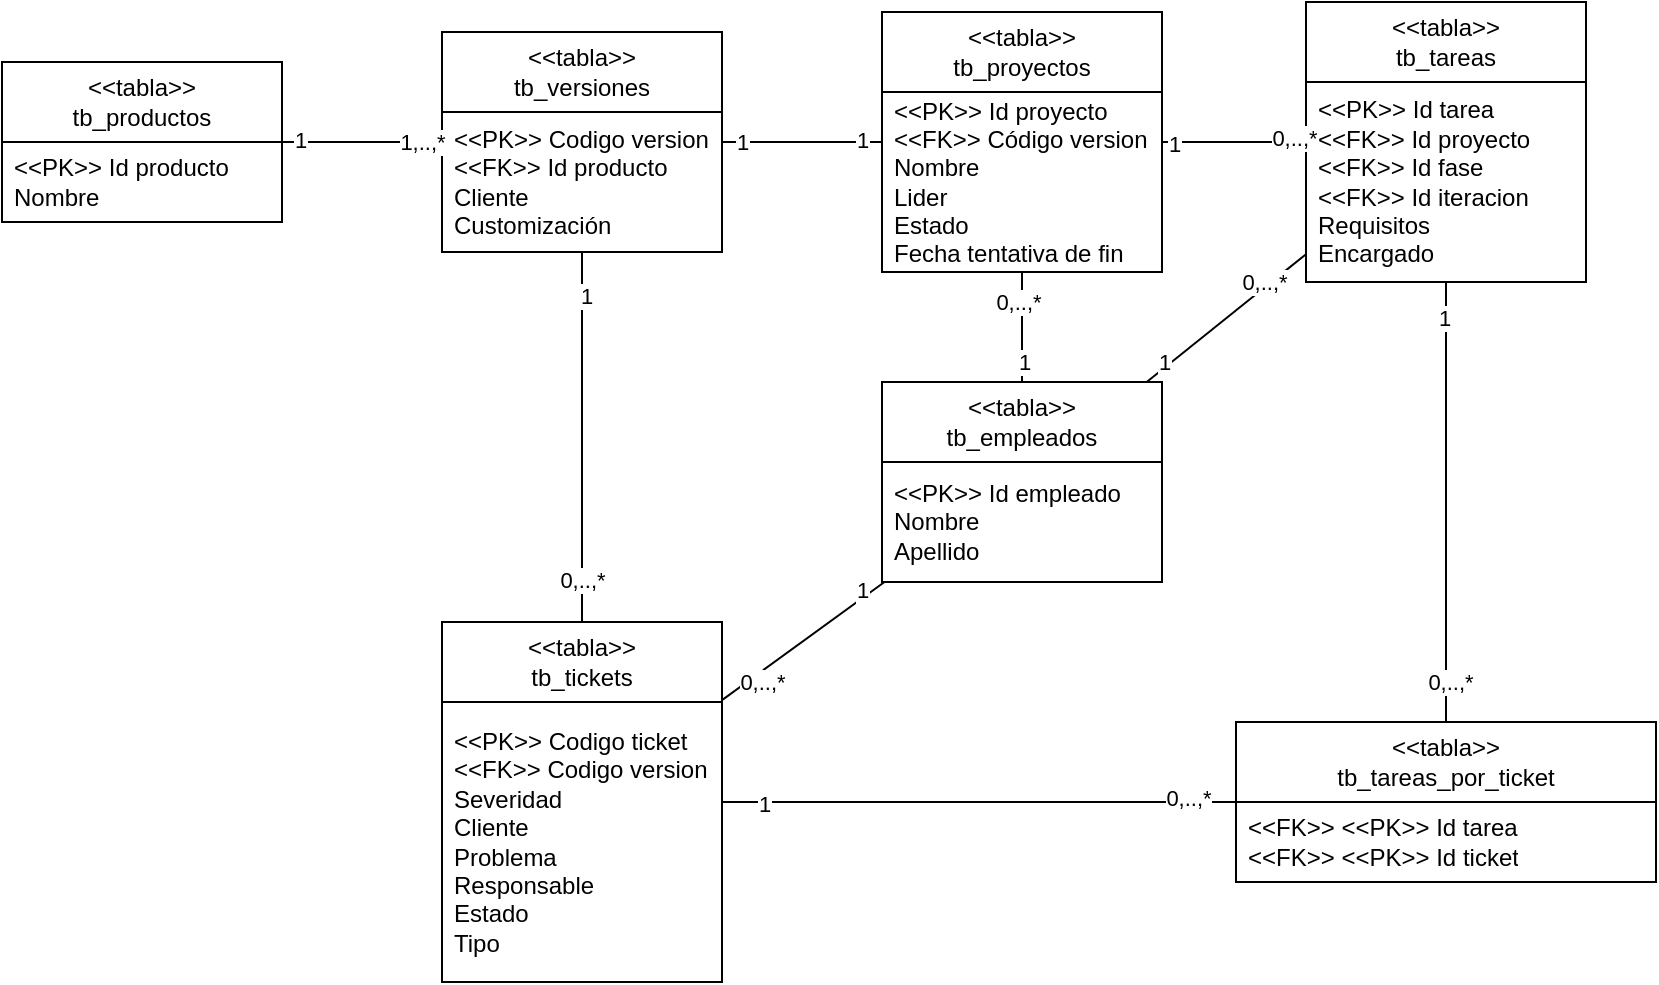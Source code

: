 <mxfile version="24.6.2" type="google">
  <diagram name="Página-1" id="tdxEChnG7AtmgaWYV7cv">
    <mxGraphModel grid="1" page="1" gridSize="10" guides="1" tooltips="1" connect="1" arrows="1" fold="1" pageScale="1" pageWidth="827" pageHeight="1169" math="0" shadow="0">
      <root>
        <mxCell id="0" />
        <mxCell id="1" parent="0" />
        <mxCell id="dxXxfJvubs9JJy8PVBTa-1" value="&lt;span style=&quot;text-wrap: nowrap;&quot;&gt;&amp;lt;&amp;lt;tabla&amp;gt;&amp;gt;&lt;/span&gt;&lt;br style=&quot;text-wrap: nowrap; padding: 0px; margin: 0px;&quot;&gt;&lt;span style=&quot;text-wrap: nowrap;&quot;&gt;tb_proyectos&lt;/span&gt;" style="swimlane;fontStyle=0;childLayout=stackLayout;horizontal=1;startSize=40;horizontalStack=0;resizeParent=1;resizeParentMax=0;resizeLast=0;collapsible=1;marginBottom=0;whiteSpace=wrap;html=1;" vertex="1" parent="1">
          <mxGeometry x="440" y="115" width="140" height="130" as="geometry" />
        </mxCell>
        <mxCell id="dxXxfJvubs9JJy8PVBTa-2" value="&lt;div&gt;&lt;span style=&quot;text-wrap: nowrap; background-color: initial;&quot;&gt;&amp;lt;&amp;lt;PK&amp;gt;&amp;gt;&lt;/span&gt;&lt;span style=&quot;text-wrap: nowrap; background-color: initial;&quot;&gt;&amp;nbsp;&lt;/span&gt;Id proyecto&lt;/div&gt;&lt;div&gt;&lt;span style=&quot;text-wrap: nowrap;&quot;&gt;&amp;lt;&amp;lt;FK&amp;gt;&amp;gt; Código version&lt;/span&gt;&lt;br&gt;&lt;/div&gt;&lt;div&gt;Nombre&lt;/div&gt;&lt;div&gt;Lider&lt;/div&gt;&lt;div&gt;Estado&lt;/div&gt;&lt;div&gt;Fecha tentativa de fin&lt;/div&gt;" style="text;strokeColor=none;fillColor=none;align=left;verticalAlign=middle;spacingLeft=4;spacingRight=4;overflow=hidden;points=[[0,0.5],[1,0.5]];portConstraint=eastwest;rotatable=0;whiteSpace=wrap;html=1;" vertex="1" parent="dxXxfJvubs9JJy8PVBTa-1">
          <mxGeometry y="40" width="140" height="90" as="geometry" />
        </mxCell>
        <mxCell id="dxXxfJvubs9JJy8PVBTa-7" value="&lt;span style=&quot;text-wrap: nowrap;&quot;&gt;&amp;lt;&amp;lt;tabla&amp;gt;&amp;gt;&lt;/span&gt;&lt;br style=&quot;text-wrap: nowrap; padding: 0px; margin: 0px;&quot;&gt;&lt;span style=&quot;text-wrap: nowrap;&quot;&gt;tb_tareas&lt;/span&gt;" style="swimlane;fontStyle=0;childLayout=stackLayout;horizontal=1;startSize=40;horizontalStack=0;resizeParent=1;resizeParentMax=0;resizeLast=0;collapsible=1;marginBottom=0;whiteSpace=wrap;html=1;" vertex="1" parent="1">
          <mxGeometry x="652" y="110" width="140" height="140" as="geometry" />
        </mxCell>
        <mxCell id="dxXxfJvubs9JJy8PVBTa-8" value="&lt;div&gt;&lt;span style=&quot;text-wrap: nowrap; background-color: initial;&quot;&gt;&amp;lt;&amp;lt;PK&amp;gt;&amp;gt;&lt;/span&gt;&lt;span style=&quot;text-wrap: nowrap; background-color: initial;&quot;&gt;&amp;nbsp;Id tarea&lt;/span&gt;&lt;br&gt;&lt;/div&gt;&lt;div&gt;&lt;span style=&quot;text-wrap: nowrap; background-color: initial;&quot;&gt;&amp;lt;&amp;lt;FK&amp;gt;&amp;gt;&lt;/span&gt;&lt;span style=&quot;text-wrap: nowrap; background-color: initial;&quot;&gt;&amp;nbsp;Id proyecto&lt;/span&gt;&lt;span style=&quot;text-wrap: nowrap; background-color: initial;&quot;&gt;&lt;br&gt;&lt;/span&gt;&lt;/div&gt;&lt;div&gt;&lt;span style=&quot;text-wrap: nowrap; background-color: initial;&quot;&gt;&amp;lt;&amp;lt;FK&amp;gt;&amp;gt;&lt;/span&gt;&lt;span style=&quot;text-wrap: nowrap; background-color: initial;&quot;&gt;&amp;nbsp;Id fase&lt;/span&gt;&lt;span style=&quot;text-wrap: nowrap; background-color: initial;&quot;&gt;&lt;br&gt;&lt;/span&gt;&lt;/div&gt;&lt;div&gt;&lt;span style=&quot;text-wrap: nowrap; background-color: initial;&quot;&gt;&amp;lt;&amp;lt;FK&amp;gt;&amp;gt;&lt;/span&gt;&lt;span style=&quot;text-wrap: nowrap; background-color: initial;&quot;&gt;&amp;nbsp;Id iteracion&lt;/span&gt;&lt;br&gt;&lt;/div&gt;Requisitos&lt;div&gt;Encargado&lt;/div&gt;" style="text;strokeColor=none;fillColor=none;align=left;verticalAlign=middle;spacingLeft=4;spacingRight=4;overflow=hidden;points=[[0,0.5],[1,0.5]];portConstraint=eastwest;rotatable=0;whiteSpace=wrap;html=1;" vertex="1" parent="dxXxfJvubs9JJy8PVBTa-7">
          <mxGeometry y="40" width="140" height="100" as="geometry" />
        </mxCell>
        <mxCell id="dxXxfJvubs9JJy8PVBTa-15" value="" style="endArrow=none;html=1;rounded=0;" edge="1" parent="1" source="dxXxfJvubs9JJy8PVBTa-7" target="dxXxfJvubs9JJy8PVBTa-1">
          <mxGeometry width="50" height="50" relative="1" as="geometry">
            <mxPoint x="636" y="179" as="sourcePoint" />
            <mxPoint x="564" y="180" as="targetPoint" />
          </mxGeometry>
        </mxCell>
        <mxCell id="dxXxfJvubs9JJy8PVBTa-16" value="0,..,*" style="edgeLabel;html=1;align=center;verticalAlign=middle;resizable=0;points=[];" connectable="0" vertex="1" parent="dxXxfJvubs9JJy8PVBTa-15">
          <mxGeometry x="-0.814" y="-2" relative="1" as="geometry">
            <mxPoint as="offset" />
          </mxGeometry>
        </mxCell>
        <mxCell id="dxXxfJvubs9JJy8PVBTa-17" value="1" style="edgeLabel;html=1;align=center;verticalAlign=middle;resizable=0;points=[];" connectable="0" vertex="1" parent="dxXxfJvubs9JJy8PVBTa-15">
          <mxGeometry x="0.84" y="1" relative="1" as="geometry">
            <mxPoint as="offset" />
          </mxGeometry>
        </mxCell>
        <mxCell id="dxXxfJvubs9JJy8PVBTa-21" value="&lt;span style=&quot;text-wrap: nowrap;&quot;&gt;&amp;lt;&amp;lt;tabla&amp;gt;&amp;gt;&lt;/span&gt;&lt;br style=&quot;text-wrap: nowrap; padding: 0px; margin: 0px;&quot;&gt;&lt;span style=&quot;text-wrap: nowrap;&quot;&gt;tb_tickets&lt;/span&gt;" style="swimlane;fontStyle=0;childLayout=stackLayout;horizontal=1;startSize=40;horizontalStack=0;resizeParent=1;resizeParentMax=0;resizeLast=0;collapsible=1;marginBottom=0;whiteSpace=wrap;html=1;" vertex="1" parent="1">
          <mxGeometry x="220" y="420" width="140" height="180" as="geometry" />
        </mxCell>
        <mxCell id="dxXxfJvubs9JJy8PVBTa-22" value="&lt;span style=&quot;text-wrap: nowrap;&quot;&gt;&amp;lt;&amp;lt;PK&amp;gt;&amp;gt;&amp;nbsp;&lt;/span&gt;Codigo ticket&lt;div&gt;&lt;span style=&quot;text-wrap: nowrap;&quot;&gt;&amp;lt;&amp;lt;FK&amp;gt;&amp;gt; Codigo version&lt;/span&gt;&lt;br&gt;&lt;div&gt;Severidad&lt;/div&gt;&lt;div&gt;&lt;span style=&quot;background-color: initial;&quot;&gt;Cliente&lt;/span&gt;&lt;/div&gt;&lt;div&gt;Problema&lt;/div&gt;&lt;div&gt;Responsable&lt;/div&gt;&lt;/div&gt;&lt;div&gt;Estado&lt;/div&gt;&lt;div&gt;Tipo&lt;/div&gt;" style="text;strokeColor=none;fillColor=none;align=left;verticalAlign=middle;spacingLeft=4;spacingRight=4;overflow=hidden;points=[[0,0.5],[1,0.5]];portConstraint=eastwest;rotatable=0;whiteSpace=wrap;html=1;" vertex="1" parent="dxXxfJvubs9JJy8PVBTa-21">
          <mxGeometry y="40" width="140" height="140" as="geometry" />
        </mxCell>
        <mxCell id="dxXxfJvubs9JJy8PVBTa-25" value="&lt;span style=&quot;text-wrap: nowrap;&quot;&gt;&amp;lt;&amp;lt;tabla&amp;gt;&amp;gt;&lt;/span&gt;&lt;br style=&quot;text-wrap: nowrap; padding: 0px; margin: 0px;&quot;&gt;&lt;span style=&quot;text-wrap: nowrap;&quot;&gt;tb_versiones&lt;/span&gt;" style="swimlane;fontStyle=0;childLayout=stackLayout;horizontal=1;startSize=40;horizontalStack=0;resizeParent=1;resizeParentMax=0;resizeLast=0;collapsible=1;marginBottom=0;whiteSpace=wrap;html=1;" vertex="1" parent="1">
          <mxGeometry x="220" y="125" width="140" height="110" as="geometry" />
        </mxCell>
        <mxCell id="dxXxfJvubs9JJy8PVBTa-26" value="&lt;div&gt;&lt;span style=&quot;text-wrap: nowrap; background-color: initial;&quot;&gt;&amp;lt;&amp;lt;PK&amp;gt;&amp;gt;&lt;/span&gt;&lt;span style=&quot;text-wrap: nowrap; background-color: initial;&quot;&gt;&amp;nbsp;&lt;/span&gt;Codigo version&lt;/div&gt;&lt;div&gt;&lt;span style=&quot;text-wrap: nowrap;&quot;&gt;&amp;lt;&amp;lt;FK&amp;gt;&amp;gt; Id producto&lt;/span&gt;&lt;br&gt;&lt;/div&gt;Cliente&lt;div&gt;Customización&lt;/div&gt;" style="text;strokeColor=none;fillColor=none;align=left;verticalAlign=middle;spacingLeft=4;spacingRight=4;overflow=hidden;points=[[0,0.5],[1,0.5]];portConstraint=eastwest;rotatable=0;whiteSpace=wrap;html=1;" vertex="1" parent="dxXxfJvubs9JJy8PVBTa-25">
          <mxGeometry y="40" width="140" height="70" as="geometry" />
        </mxCell>
        <mxCell id="dxXxfJvubs9JJy8PVBTa-27" value="&lt;span style=&quot;text-wrap: nowrap;&quot;&gt;&amp;lt;&amp;lt;tabla&amp;gt;&amp;gt;&lt;/span&gt;&lt;br style=&quot;padding: 0px; margin: 0px; text-wrap: nowrap;&quot;&gt;&lt;span style=&quot;text-wrap: nowrap;&quot;&gt;tb_productos&lt;/span&gt;" style="swimlane;fontStyle=0;childLayout=stackLayout;horizontal=1;startSize=40;horizontalStack=0;resizeParent=1;resizeParentMax=0;resizeLast=0;collapsible=1;marginBottom=0;whiteSpace=wrap;html=1;" vertex="1" parent="1">
          <mxGeometry y="140" width="140" height="80" as="geometry" />
        </mxCell>
        <mxCell id="dxXxfJvubs9JJy8PVBTa-28" value="&lt;div&gt;&lt;span style=&quot;text-wrap: nowrap;&quot;&gt;&amp;lt;&amp;lt;PK&amp;gt;&amp;gt; Id producto&lt;/span&gt;&lt;br&gt;&lt;/div&gt;Nombre" style="text;strokeColor=none;fillColor=none;align=left;verticalAlign=middle;spacingLeft=4;spacingRight=4;overflow=hidden;points=[[0,0.5],[1,0.5]];portConstraint=eastwest;rotatable=0;whiteSpace=wrap;html=1;" vertex="1" parent="dxXxfJvubs9JJy8PVBTa-27">
          <mxGeometry y="40" width="140" height="40" as="geometry" />
        </mxCell>
        <mxCell id="dxXxfJvubs9JJy8PVBTa-29" value="" style="endArrow=none;html=1;rounded=0;" edge="1" parent="1" source="dxXxfJvubs9JJy8PVBTa-25" target="dxXxfJvubs9JJy8PVBTa-1">
          <mxGeometry width="50" height="50" relative="1" as="geometry">
            <mxPoint x="282" y="240" as="sourcePoint" />
            <mxPoint x="332" y="190" as="targetPoint" />
          </mxGeometry>
        </mxCell>
        <mxCell id="dxXxfJvubs9JJy8PVBTa-30" value="1" style="edgeLabel;html=1;align=center;verticalAlign=middle;resizable=0;points=[];" connectable="0" vertex="1" parent="dxXxfJvubs9JJy8PVBTa-29">
          <mxGeometry x="0.744" y="1" relative="1" as="geometry">
            <mxPoint as="offset" />
          </mxGeometry>
        </mxCell>
        <mxCell id="dxXxfJvubs9JJy8PVBTa-31" value="1" style="edgeLabel;html=1;align=center;verticalAlign=middle;resizable=0;points=[];" connectable="0" vertex="1" parent="dxXxfJvubs9JJy8PVBTa-29">
          <mxGeometry x="-0.76" relative="1" as="geometry">
            <mxPoint as="offset" />
          </mxGeometry>
        </mxCell>
        <mxCell id="dxXxfJvubs9JJy8PVBTa-32" value="" style="endArrow=none;html=1;rounded=0;" edge="1" parent="1" source="dxXxfJvubs9JJy8PVBTa-27" target="dxXxfJvubs9JJy8PVBTa-25">
          <mxGeometry width="50" height="50" relative="1" as="geometry">
            <mxPoint x="-18" y="232" as="sourcePoint" />
            <mxPoint x="99" y="230" as="targetPoint" />
          </mxGeometry>
        </mxCell>
        <mxCell id="dxXxfJvubs9JJy8PVBTa-33" value="1,..,*" style="edgeLabel;html=1;align=center;verticalAlign=middle;resizable=0;points=[];" connectable="0" vertex="1" parent="dxXxfJvubs9JJy8PVBTa-32">
          <mxGeometry x="0.734" relative="1" as="geometry">
            <mxPoint as="offset" />
          </mxGeometry>
        </mxCell>
        <mxCell id="dxXxfJvubs9JJy8PVBTa-34" value="1" style="edgeLabel;html=1;align=center;verticalAlign=middle;resizable=0;points=[];" connectable="0" vertex="1" parent="dxXxfJvubs9JJy8PVBTa-32">
          <mxGeometry x="-0.782" y="1" relative="1" as="geometry">
            <mxPoint as="offset" />
          </mxGeometry>
        </mxCell>
        <mxCell id="dxXxfJvubs9JJy8PVBTa-38" value="" style="endArrow=none;html=1;rounded=0;" edge="1" parent="1" source="dxXxfJvubs9JJy8PVBTa-21" target="dxXxfJvubs9JJy8PVBTa-25">
          <mxGeometry width="50" height="50" relative="1" as="geometry">
            <mxPoint x="292" y="290" as="sourcePoint" />
            <mxPoint x="212" y="240" as="targetPoint" />
          </mxGeometry>
        </mxCell>
        <mxCell id="dxXxfJvubs9JJy8PVBTa-39" value="1" style="edgeLabel;html=1;align=center;verticalAlign=middle;resizable=0;points=[];" connectable="0" vertex="1" parent="dxXxfJvubs9JJy8PVBTa-38">
          <mxGeometry x="0.765" y="-2" relative="1" as="geometry">
            <mxPoint as="offset" />
          </mxGeometry>
        </mxCell>
        <mxCell id="dxXxfJvubs9JJy8PVBTa-40" value="0,..,*" style="edgeLabel;html=1;align=center;verticalAlign=middle;resizable=0;points=[];" connectable="0" vertex="1" parent="dxXxfJvubs9JJy8PVBTa-38">
          <mxGeometry x="-0.771" relative="1" as="geometry">
            <mxPoint as="offset" />
          </mxGeometry>
        </mxCell>
        <mxCell id="dxXxfJvubs9JJy8PVBTa-57" value="&lt;span style=&quot;text-wrap: nowrap;&quot;&gt;&amp;lt;&amp;lt;tabla&amp;gt;&amp;gt;&lt;/span&gt;&lt;br style=&quot;text-wrap: nowrap; padding: 0px; margin: 0px;&quot;&gt;&lt;span style=&quot;text-wrap: nowrap;&quot;&gt;tb_tareas_por_ticket&lt;/span&gt;" style="swimlane;fontStyle=0;childLayout=stackLayout;horizontal=1;startSize=40;horizontalStack=0;resizeParent=1;resizeParentMax=0;resizeLast=0;collapsible=1;marginBottom=0;whiteSpace=wrap;html=1;" vertex="1" parent="1">
          <mxGeometry x="617" y="470" width="210" height="80" as="geometry" />
        </mxCell>
        <mxCell id="dxXxfJvubs9JJy8PVBTa-58" value="&lt;div&gt;&lt;span style=&quot;text-wrap: nowrap; background-color: initial;&quot;&gt;&amp;lt;&amp;lt;FK&amp;gt;&amp;gt;&amp;nbsp;&lt;/span&gt;&lt;span style=&quot;text-wrap: nowrap; background-color: initial;&quot;&gt;&amp;lt;&amp;lt;PK&amp;gt;&amp;gt;&lt;/span&gt;&lt;span style=&quot;text-wrap: nowrap; background-color: initial;&quot;&gt;&amp;nbsp;&lt;/span&gt;Id tarea&lt;/div&gt;&lt;div&gt;&lt;span style=&quot;text-wrap: nowrap;&quot;&gt;&amp;lt;&amp;lt;FK&amp;gt;&amp;gt;&lt;/span&gt;&lt;span style=&quot;background-color: initial; text-wrap: nowrap;&quot;&gt;&amp;nbsp;&lt;/span&gt;&lt;span style=&quot;background-color: initial; text-wrap: nowrap;&quot;&gt;&amp;lt;&amp;lt;PK&amp;gt;&amp;gt;&lt;/span&gt;&lt;span style=&quot;text-wrap: nowrap; background-color: initial;&quot;&gt;&amp;nbsp;Id ticket&lt;/span&gt;&lt;/div&gt;" style="text;strokeColor=none;fillColor=none;align=left;verticalAlign=middle;spacingLeft=4;spacingRight=4;overflow=hidden;points=[[0,0.5],[1,0.5]];portConstraint=eastwest;rotatable=0;whiteSpace=wrap;html=1;" vertex="1" parent="dxXxfJvubs9JJy8PVBTa-57">
          <mxGeometry y="40" width="210" height="40" as="geometry" />
        </mxCell>
        <mxCell id="dxXxfJvubs9JJy8PVBTa-59" value="" style="endArrow=none;html=1;rounded=0;" edge="1" parent="1" source="dxXxfJvubs9JJy8PVBTa-57" target="dxXxfJvubs9JJy8PVBTa-7">
          <mxGeometry width="50" height="50" relative="1" as="geometry">
            <mxPoint x="682" y="372" as="sourcePoint" />
            <mxPoint x="602" y="440" as="targetPoint" />
          </mxGeometry>
        </mxCell>
        <mxCell id="dxXxfJvubs9JJy8PVBTa-60" value="0,..,*" style="edgeLabel;html=1;align=center;verticalAlign=middle;resizable=0;points=[];" connectable="0" vertex="1" parent="dxXxfJvubs9JJy8PVBTa-59">
          <mxGeometry x="-0.814" y="-2" relative="1" as="geometry">
            <mxPoint as="offset" />
          </mxGeometry>
        </mxCell>
        <mxCell id="dxXxfJvubs9JJy8PVBTa-61" value="1" style="edgeLabel;html=1;align=center;verticalAlign=middle;resizable=0;points=[];" connectable="0" vertex="1" parent="dxXxfJvubs9JJy8PVBTa-59">
          <mxGeometry x="0.84" y="1" relative="1" as="geometry">
            <mxPoint as="offset" />
          </mxGeometry>
        </mxCell>
        <mxCell id="dxXxfJvubs9JJy8PVBTa-62" value="" style="endArrow=none;html=1;rounded=0;" edge="1" parent="1" source="dxXxfJvubs9JJy8PVBTa-57" target="dxXxfJvubs9JJy8PVBTa-21">
          <mxGeometry width="50" height="50" relative="1" as="geometry">
            <mxPoint x="682" y="380" as="sourcePoint" />
            <mxPoint x="312" y="360" as="targetPoint" />
          </mxGeometry>
        </mxCell>
        <mxCell id="dxXxfJvubs9JJy8PVBTa-63" value="0,..,*" style="edgeLabel;html=1;align=center;verticalAlign=middle;resizable=0;points=[];" connectable="0" vertex="1" parent="dxXxfJvubs9JJy8PVBTa-62">
          <mxGeometry x="-0.814" y="-2" relative="1" as="geometry">
            <mxPoint as="offset" />
          </mxGeometry>
        </mxCell>
        <mxCell id="dxXxfJvubs9JJy8PVBTa-64" value="1" style="edgeLabel;html=1;align=center;verticalAlign=middle;resizable=0;points=[];" connectable="0" vertex="1" parent="dxXxfJvubs9JJy8PVBTa-62">
          <mxGeometry x="0.84" y="1" relative="1" as="geometry">
            <mxPoint as="offset" />
          </mxGeometry>
        </mxCell>
        <mxCell id="Lq9CTwodEvmk4eGUnX3R-1" value="&lt;span style=&quot;text-wrap: nowrap;&quot;&gt;&amp;lt;&amp;lt;tabla&amp;gt;&amp;gt;&lt;/span&gt;&lt;br style=&quot;text-wrap: nowrap; padding: 0px; margin: 0px;&quot;&gt;&lt;span style=&quot;text-wrap: nowrap;&quot;&gt;tb_empleados&lt;/span&gt;" style="swimlane;fontStyle=0;childLayout=stackLayout;horizontal=1;startSize=40;horizontalStack=0;resizeParent=1;resizeParentMax=0;resizeLast=0;collapsible=1;marginBottom=0;whiteSpace=wrap;html=1;" vertex="1" parent="1">
          <mxGeometry x="440" y="300" width="140" height="100" as="geometry" />
        </mxCell>
        <mxCell id="Lq9CTwodEvmk4eGUnX3R-2" value="&lt;div&gt;&lt;span style=&quot;text-wrap: nowrap; background-color: initial;&quot;&gt;&amp;lt;&amp;lt;PK&amp;gt;&amp;gt;&lt;/span&gt;&lt;span style=&quot;text-wrap: nowrap; background-color: initial;&quot;&gt;&amp;nbsp;&lt;/span&gt;Id empleado&lt;/div&gt;&lt;div&gt;&lt;span style=&quot;background-color: initial;&quot;&gt;Nombre&lt;/span&gt;&lt;br&gt;&lt;/div&gt;&lt;div&gt;Apellido&lt;/div&gt;" style="text;strokeColor=none;fillColor=none;align=left;verticalAlign=middle;spacingLeft=4;spacingRight=4;overflow=hidden;points=[[0,0.5],[1,0.5]];portConstraint=eastwest;rotatable=0;whiteSpace=wrap;html=1;" vertex="1" parent="Lq9CTwodEvmk4eGUnX3R-1">
          <mxGeometry y="40" width="140" height="60" as="geometry" />
        </mxCell>
        <mxCell id="Lq9CTwodEvmk4eGUnX3R-3" value="" style="endArrow=none;html=1;rounded=0;" edge="1" parent="1" source="dxXxfJvubs9JJy8PVBTa-7" target="Lq9CTwodEvmk4eGUnX3R-1">
          <mxGeometry width="50" height="50" relative="1" as="geometry">
            <mxPoint x="660" y="500" as="sourcePoint" />
            <mxPoint x="660" y="280" as="targetPoint" />
          </mxGeometry>
        </mxCell>
        <mxCell id="Lq9CTwodEvmk4eGUnX3R-4" value="0,..,*" style="edgeLabel;html=1;align=center;verticalAlign=middle;resizable=0;points=[];" connectable="0" vertex="1" parent="Lq9CTwodEvmk4eGUnX3R-3">
          <mxGeometry x="-0.814" y="-2" relative="1" as="geometry">
            <mxPoint x="-13" y="9" as="offset" />
          </mxGeometry>
        </mxCell>
        <mxCell id="Lq9CTwodEvmk4eGUnX3R-5" value="1" style="edgeLabel;html=1;align=center;verticalAlign=middle;resizable=0;points=[];" connectable="0" vertex="1" parent="Lq9CTwodEvmk4eGUnX3R-3">
          <mxGeometry x="0.84" y="1" relative="1" as="geometry">
            <mxPoint x="1" y="-6" as="offset" />
          </mxGeometry>
        </mxCell>
        <mxCell id="Lq9CTwodEvmk4eGUnX3R-6" value="" style="endArrow=none;html=1;rounded=0;" edge="1" parent="1" source="dxXxfJvubs9JJy8PVBTa-21" target="Lq9CTwodEvmk4eGUnX3R-1">
          <mxGeometry width="50" height="50" relative="1" as="geometry">
            <mxPoint x="662" y="246" as="sourcePoint" />
            <mxPoint x="582" y="310" as="targetPoint" />
          </mxGeometry>
        </mxCell>
        <mxCell id="Lq9CTwodEvmk4eGUnX3R-7" value="0,..,*" style="edgeLabel;html=1;align=center;verticalAlign=middle;resizable=0;points=[];" connectable="0" vertex="1" parent="Lq9CTwodEvmk4eGUnX3R-6">
          <mxGeometry x="-0.814" y="-2" relative="1" as="geometry">
            <mxPoint x="11" y="-5" as="offset" />
          </mxGeometry>
        </mxCell>
        <mxCell id="Lq9CTwodEvmk4eGUnX3R-8" value="1" style="edgeLabel;html=1;align=center;verticalAlign=middle;resizable=0;points=[];" connectable="0" vertex="1" parent="Lq9CTwodEvmk4eGUnX3R-6">
          <mxGeometry x="0.84" y="1" relative="1" as="geometry">
            <mxPoint x="-4" as="offset" />
          </mxGeometry>
        </mxCell>
        <mxCell id="p5b3L925fg541oqr3Mjj-1" value="" style="endArrow=none;html=1;rounded=0;" edge="1" parent="1" source="dxXxfJvubs9JJy8PVBTa-1" target="Lq9CTwodEvmk4eGUnX3R-1">
          <mxGeometry width="50" height="50" relative="1" as="geometry">
            <mxPoint x="390" y="290" as="sourcePoint" />
            <mxPoint x="451" y="410" as="targetPoint" />
          </mxGeometry>
        </mxCell>
        <mxCell id="p5b3L925fg541oqr3Mjj-2" value="0,..,*" style="edgeLabel;html=1;align=center;verticalAlign=middle;resizable=0;points=[];" connectable="0" vertex="1" parent="p5b3L925fg541oqr3Mjj-1">
          <mxGeometry x="-0.814" y="-2" relative="1" as="geometry">
            <mxPoint y="10" as="offset" />
          </mxGeometry>
        </mxCell>
        <mxCell id="p5b3L925fg541oqr3Mjj-3" value="1" style="edgeLabel;html=1;align=center;verticalAlign=middle;resizable=0;points=[];" connectable="0" vertex="1" parent="p5b3L925fg541oqr3Mjj-1">
          <mxGeometry x="0.84" y="1" relative="1" as="geometry">
            <mxPoint y="-6" as="offset" />
          </mxGeometry>
        </mxCell>
      </root>
    </mxGraphModel>
  </diagram>
</mxfile>
